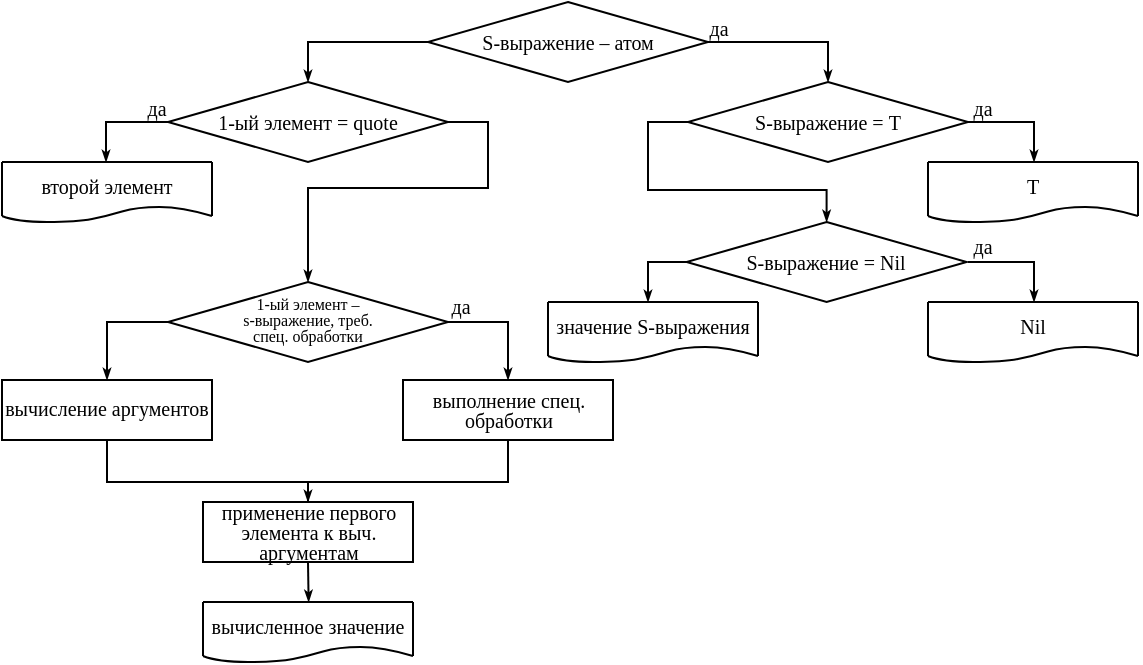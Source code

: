 <mxfile version="16.6.6" type="device"><diagram id="qrK71X8vlIsDIUxWjnve" name="Page-1"><mxGraphModel dx="521" dy="307" grid="1" gridSize="10" guides="1" tooltips="1" connect="1" arrows="1" fold="1" page="1" pageScale="1" pageWidth="827" pageHeight="1169" math="0" shadow="0"><root><mxCell id="0"/><mxCell id="1" parent="0"/><mxCell id="wWUuESskPuFMs6JLX-bS-25" style="edgeStyle=orthogonalEdgeStyle;rounded=0;orthogonalLoop=1;jettySize=auto;html=1;exitX=1;exitY=0.5;exitDx=0;exitDy=0;entryX=0.5;entryY=0;entryDx=0;entryDy=0;fontFamily=Times New Roman;fontSize=10;endArrow=classicThin;endFill=1;elbow=vertical;endSize=3;" edge="1" parent="1" source="Z-_2KSYVGtHWN2BuMTYx-1" target="Z-_2KSYVGtHWN2BuMTYx-3"><mxGeometry relative="1" as="geometry"/></mxCell><mxCell id="wWUuESskPuFMs6JLX-bS-44" value="да" style="edgeLabel;html=1;align=center;verticalAlign=middle;resizable=0;points=[];fontSize=10;fontFamily=Times New Roman;labelBackgroundColor=none;" vertex="1" connectable="0" parent="wWUuESskPuFMs6JLX-bS-25"><mxGeometry x="-0.427" relative="1" as="geometry"><mxPoint x="-18" y="-7" as="offset"/></mxGeometry></mxCell><mxCell id="wWUuESskPuFMs6JLX-bS-65" style="edgeStyle=orthogonalEdgeStyle;rounded=0;orthogonalLoop=1;jettySize=auto;html=1;exitX=0;exitY=0.5;exitDx=0;exitDy=0;entryX=0.5;entryY=0;entryDx=0;entryDy=0;fontFamily=Times New Roman;fontSize=8;endArrow=classicThin;endFill=1;elbow=vertical;jumpSize=5;endSize=3;" edge="1" parent="1" source="Z-_2KSYVGtHWN2BuMTYx-1" target="wWUuESskPuFMs6JLX-bS-38"><mxGeometry relative="1" as="geometry"/></mxCell><mxCell id="Z-_2KSYVGtHWN2BuMTYx-1" value="&lt;p style=&quot;line-height: 1&quot;&gt;S-выражение&amp;nbsp;– атом&lt;/p&gt;" style="shape=stencil(tZTdboQgEIWfhtsGYZu9bmz7HixOK1kEA3S3ffsdAdu1/rQxakx0zuA3B0YgvPS1aIEwakQDhD8TxiqQyitr8BX1OokHmsJrCos+Fr4FGZJ4EU6Jk4aU8cHZM1xVFTJCmRqcCl2WvxD6hGO6m5fSGoMQLOkHmbs8woQy+C39TLBc/msQtchvIIDLJpNK2Ov/sQ+P+4CLnfwOsb37zf1uBx46LvZq3GbgYj2Wl6jM/dy8PAl5fnf2w1STZt6U1tJq6zBMz1iLME7ztTyZVnQbb5To0429wM8sj5P7aRrdE7Qyd4TvEyEj1jB+uTisQKwxIbX1sLCSqI8WM6ozHcTeWQd/tDYdjwtVZwfE0qMKUU2HeRRu);whiteSpace=wrap;html=1;aspect=fixed;fontFamily=Times New Roman;fontSize=10;spacingBottom=0;rounded=0;shadow=0;sketch=0;spacingLeft=20;spacingRight=20;" parent="1" vertex="1"><mxGeometry x="240" y="40" width="140" height="40" as="geometry"/></mxCell><mxCell id="wWUuESskPuFMs6JLX-bS-32" style="edgeStyle=orthogonalEdgeStyle;rounded=0;orthogonalLoop=1;jettySize=auto;html=1;exitX=1;exitY=0.5;exitDx=0;exitDy=0;fontFamily=Times New Roman;fontSize=10;endArrow=classicThin;endFill=1;elbow=vertical;endSize=3;labelBackgroundColor=none;" edge="1" parent="1" source="Z-_2KSYVGtHWN2BuMTYx-3"><mxGeometry relative="1" as="geometry"><mxPoint x="543" y="120" as="targetPoint"/><mxPoint x="513" y="100" as="sourcePoint"/><Array as="points"><mxPoint x="543" y="100"/></Array></mxGeometry></mxCell><mxCell id="wWUuESskPuFMs6JLX-bS-45" value="да" style="edgeLabel;html=1;align=center;verticalAlign=middle;resizable=0;points=[];fontSize=10;fontFamily=Times New Roman;labelBackgroundColor=none;" vertex="1" connectable="0" parent="wWUuESskPuFMs6JLX-bS-32"><mxGeometry x="-0.728" y="-2" relative="1" as="geometry"><mxPoint y="-9" as="offset"/></mxGeometry></mxCell><mxCell id="wWUuESskPuFMs6JLX-bS-35" style="edgeStyle=orthogonalEdgeStyle;rounded=0;orthogonalLoop=1;jettySize=auto;html=1;exitX=0;exitY=0.5;exitDx=0;exitDy=0;entryX=0.5;entryY=0;entryDx=0;entryDy=0;fontFamily=Times New Roman;fontSize=10;endArrow=classicThin;endFill=1;elbow=vertical;endSize=3;" edge="1" parent="1" source="Z-_2KSYVGtHWN2BuMTYx-3" target="wWUuESskPuFMs6JLX-bS-12"><mxGeometry relative="1" as="geometry"><mxPoint x="370" y="104" as="sourcePoint"/><mxPoint x="439.31" y="154" as="targetPoint"/><Array as="points"><mxPoint x="350" y="100"/><mxPoint x="350" y="134"/><mxPoint x="439" y="134"/></Array></mxGeometry></mxCell><mxCell id="Z-_2KSYVGtHWN2BuMTYx-3" value="&lt;p style=&quot;line-height: 1&quot;&gt;S-выражение = T&lt;/p&gt;" style="shape=stencil(tZTdboQgEIWfhtsGYZu9bmz7HixOK1kEA3S3ffsdAdu1/rQxakx0zuA3B0YgvPS1aIEwakQDhD8TxiqQyitr8BX1OokHmsJrCos+Fr4FGZJ4EU6Jk4aU8cHZM1xVFTJCmRqcCl2WvxD6hGO6m5fSGoMQLOkHmbs8woQy+C39TLBc/msQtchvIIDLJpNK2Ov/sQ+P+4CLnfwOsb37zf1uBx46LvZq3GbgYj2Wl6jM/dy8PAl5fnf2w1STZt6U1tJq6zBMz1iLME7ztTyZVnQbb5To0429wM8sj5P7aRrdE7Qyd4TvEyEj1jB+uTisQKwxIbX1sLCSqI8WM6ozHcTeWQd/tDYdjwtVZwfE0qMKUU2HeRRu);whiteSpace=wrap;html=1;aspect=fixed;fontFamily=Times New Roman;fontSize=10;spacingBottom=0;rounded=0;shadow=0;sketch=0;spacingLeft=20;spacingRight=20;" parent="1" vertex="1"><mxGeometry x="370" y="80" width="140" height="40" as="geometry"/></mxCell><mxCell id="wWUuESskPuFMs6JLX-bS-8" value="T" style="group;aspect=fixed;fontFamily=Times New Roman;fontSize=10;" vertex="1" connectable="0" parent="1"><mxGeometry x="490" y="120" width="105" height="30" as="geometry"/></mxCell><mxCell id="wWUuESskPuFMs6JLX-bS-1" value="" style="endArrow=none;html=1;rounded=0;" edge="1" parent="wWUuESskPuFMs6JLX-bS-8"><mxGeometry width="50" height="50" relative="1" as="geometry"><mxPoint as="sourcePoint"/><mxPoint x="105" as="targetPoint"/></mxGeometry></mxCell><mxCell id="wWUuESskPuFMs6JLX-bS-2" value="" style="endArrow=none;html=1;rounded=0;" edge="1" parent="wWUuESskPuFMs6JLX-bS-8"><mxGeometry width="50" height="50" relative="1" as="geometry"><mxPoint y="27" as="sourcePoint"/><mxPoint as="targetPoint"/></mxGeometry></mxCell><mxCell id="wWUuESskPuFMs6JLX-bS-3" value="" style="endArrow=none;html=1;rounded=0;" edge="1" parent="wWUuESskPuFMs6JLX-bS-8"><mxGeometry width="50" height="50" relative="1" as="geometry"><mxPoint x="105" y="27" as="sourcePoint"/><mxPoint x="105" as="targetPoint"/></mxGeometry></mxCell><mxCell id="wWUuESskPuFMs6JLX-bS-6" value="" style="curved=1;endArrow=none;html=1;rounded=0;elbow=vertical;endFill=0;" edge="1" parent="wWUuESskPuFMs6JLX-bS-8"><mxGeometry width="50" height="50" relative="1" as="geometry"><mxPoint y="27" as="sourcePoint"/><mxPoint x="105" y="27" as="targetPoint"/><Array as="points"><mxPoint x="7.5" y="30"/><mxPoint x="37.5" y="30"/><mxPoint x="52.5" y="27"/><mxPoint x="67.5" y="22.5"/><mxPoint x="90" y="22.5"/></Array></mxGeometry></mxCell><mxCell id="wWUuESskPuFMs6JLX-bS-12" value="&lt;p style=&quot;line-height: 1&quot;&gt;S-выражение = Nil&lt;/p&gt;" style="shape=stencil(tZTdboQgEIWfhtsGYZu9bmz7HixOK1kEA3S3ffsdAdu1/rQxakx0zuA3B0YgvPS1aIEwakQDhD8TxiqQyitr8BX1OokHmsJrCos+Fr4FGZJ4EU6Jk4aU8cHZM1xVFTJCmRqcCl2WvxD6hGO6m5fSGoMQLOkHmbs8woQy+C39TLBc/msQtchvIIDLJpNK2Ov/sQ+P+4CLnfwOsb37zf1uBx46LvZq3GbgYj2Wl6jM/dy8PAl5fnf2w1STZt6U1tJq6zBMz1iLME7ztTyZVnQbb5To0429wM8sj5P7aRrdE7Qyd4TvEyEj1jB+uTisQKwxIbX1sLCSqI8WM6ozHcTeWQd/tDYdjwtVZwfE0qMKUU2HeRRu);whiteSpace=wrap;html=1;aspect=fixed;fontFamily=Times New Roman;fontSize=10;spacingBottom=0;rounded=0;shadow=0;sketch=0;spacingLeft=20;spacingRight=20;" vertex="1" parent="1"><mxGeometry x="369.31" y="150" width="140" height="40" as="geometry"/></mxCell><mxCell id="wWUuESskPuFMs6JLX-bS-13" value="Nil" style="group;aspect=fixed;fontFamily=Times New Roman;fontSize=10;" vertex="1" connectable="0" parent="1"><mxGeometry x="490" y="190" width="105" height="30" as="geometry"/></mxCell><mxCell id="wWUuESskPuFMs6JLX-bS-14" value="" style="endArrow=none;html=1;rounded=0;" edge="1" parent="wWUuESskPuFMs6JLX-bS-13"><mxGeometry width="50" height="50" relative="1" as="geometry"><mxPoint as="sourcePoint"/><mxPoint x="105" as="targetPoint"/></mxGeometry></mxCell><mxCell id="wWUuESskPuFMs6JLX-bS-15" value="" style="endArrow=none;html=1;rounded=0;" edge="1" parent="wWUuESskPuFMs6JLX-bS-13"><mxGeometry width="50" height="50" relative="1" as="geometry"><mxPoint y="27" as="sourcePoint"/><mxPoint as="targetPoint"/></mxGeometry></mxCell><mxCell id="wWUuESskPuFMs6JLX-bS-16" value="" style="endArrow=none;html=1;rounded=0;" edge="1" parent="wWUuESskPuFMs6JLX-bS-13"><mxGeometry width="50" height="50" relative="1" as="geometry"><mxPoint x="105" y="27" as="sourcePoint"/><mxPoint x="105" as="targetPoint"/></mxGeometry></mxCell><mxCell id="wWUuESskPuFMs6JLX-bS-17" value="" style="curved=1;endArrow=none;html=1;rounded=0;elbow=vertical;endFill=0;" edge="1" parent="wWUuESskPuFMs6JLX-bS-13"><mxGeometry width="50" height="50" relative="1" as="geometry"><mxPoint y="27" as="sourcePoint"/><mxPoint x="105" y="27" as="targetPoint"/><Array as="points"><mxPoint x="7.5" y="30"/><mxPoint x="37.5" y="30"/><mxPoint x="52.5" y="27"/><mxPoint x="67.5" y="22.5"/><mxPoint x="90" y="22.5"/></Array></mxGeometry></mxCell><mxCell id="wWUuESskPuFMs6JLX-bS-18" value="второй элемент" style="group;aspect=fixed;fontFamily=Times New Roman;fontSize=10;" vertex="1" connectable="0" parent="1"><mxGeometry x="27" y="120" width="105" height="30" as="geometry"/></mxCell><mxCell id="wWUuESskPuFMs6JLX-bS-19" value="" style="endArrow=none;html=1;rounded=0;" edge="1" parent="wWUuESskPuFMs6JLX-bS-18"><mxGeometry width="50" height="50" relative="1" as="geometry"><mxPoint as="sourcePoint"/><mxPoint x="105" as="targetPoint"/></mxGeometry></mxCell><mxCell id="wWUuESskPuFMs6JLX-bS-20" value="" style="endArrow=none;html=1;rounded=0;" edge="1" parent="wWUuESskPuFMs6JLX-bS-18"><mxGeometry width="50" height="50" relative="1" as="geometry"><mxPoint y="27" as="sourcePoint"/><mxPoint as="targetPoint"/></mxGeometry></mxCell><mxCell id="wWUuESskPuFMs6JLX-bS-21" value="" style="endArrow=none;html=1;rounded=0;" edge="1" parent="wWUuESskPuFMs6JLX-bS-18"><mxGeometry width="50" height="50" relative="1" as="geometry"><mxPoint x="105" y="27" as="sourcePoint"/><mxPoint x="105" as="targetPoint"/></mxGeometry></mxCell><mxCell id="wWUuESskPuFMs6JLX-bS-22" value="" style="curved=1;endArrow=none;html=1;rounded=0;elbow=vertical;endFill=0;" edge="1" parent="wWUuESskPuFMs6JLX-bS-18"><mxGeometry width="50" height="50" relative="1" as="geometry"><mxPoint y="27" as="sourcePoint"/><mxPoint x="105" y="27" as="targetPoint"/><Array as="points"><mxPoint x="7.5" y="30"/><mxPoint x="37.5" y="30"/><mxPoint x="52.5" y="27"/><mxPoint x="67.5" y="22.5"/><mxPoint x="90" y="22.5"/></Array></mxGeometry></mxCell><mxCell id="wWUuESskPuFMs6JLX-bS-33" style="edgeStyle=orthogonalEdgeStyle;rounded=0;orthogonalLoop=1;jettySize=auto;html=1;fontFamily=Times New Roman;fontSize=10;endArrow=classicThin;endFill=1;elbow=vertical;endSize=3;" edge="1" parent="1"><mxGeometry relative="1" as="geometry"><mxPoint x="543" y="190" as="targetPoint"/><mxPoint x="510" y="170" as="sourcePoint"/><Array as="points"><mxPoint x="543" y="170"/></Array></mxGeometry></mxCell><mxCell id="wWUuESskPuFMs6JLX-bS-34" style="edgeStyle=orthogonalEdgeStyle;rounded=0;orthogonalLoop=1;jettySize=auto;html=1;fontFamily=Times New Roman;fontSize=10;endArrow=classicThin;endFill=1;elbow=vertical;entryX=0;entryY=0.5;entryDx=0;entryDy=0;endSize=3;exitX=0;exitY=0.5;exitDx=0;exitDy=0;" edge="1" parent="1" source="wWUuESskPuFMs6JLX-bS-38"><mxGeometry relative="1" as="geometry"><mxPoint x="79" y="120" as="targetPoint"/><mxPoint x="117" y="100" as="sourcePoint"/><Array as="points"><mxPoint x="79" y="100"/></Array></mxGeometry></mxCell><mxCell id="wWUuESskPuFMs6JLX-bS-72" value="да" style="edgeLabel;html=1;align=center;verticalAlign=middle;resizable=0;points=[];fontSize=10;fontFamily=Times New Roman;fontColor=default;labelBackgroundColor=none;" vertex="1" connectable="0" parent="wWUuESskPuFMs6JLX-bS-34"><mxGeometry x="-0.167" relative="1" as="geometry"><mxPoint x="15" y="-7" as="offset"/></mxGeometry></mxCell><mxCell id="wWUuESskPuFMs6JLX-bS-36" style="edgeStyle=orthogonalEdgeStyle;rounded=0;orthogonalLoop=1;jettySize=auto;html=1;exitX=1;exitY=0.5;exitDx=0;exitDy=0;fontFamily=Times New Roman;fontSize=10;endArrow=classicThin;endFill=1;elbow=vertical;entryX=0.5;entryY=0;entryDx=0;entryDy=0;endSize=3;" edge="1" parent="1" source="wWUuESskPuFMs6JLX-bS-38" target="wWUuESskPuFMs6JLX-bS-55"><mxGeometry relative="1" as="geometry"><mxPoint x="160" y="164.0" as="targetPoint"/><mxPoint x="230" y="104.0" as="sourcePoint"/><Array as="points"><mxPoint x="270" y="100"/><mxPoint x="270" y="133"/><mxPoint x="180" y="133"/></Array></mxGeometry></mxCell><mxCell id="wWUuESskPuFMs6JLX-bS-38" value="&lt;p style=&quot;line-height: 1&quot;&gt;1-ый элемент = quote&lt;/p&gt;" style="shape=stencil(tZTdboQgEIWfhtsGYZu9bmz7HixOK1kEA3S3ffsdAdu1/rQxakx0zuA3B0YgvPS1aIEwakQDhD8TxiqQyitr8BX1OokHmsJrCos+Fr4FGZJ4EU6Jk4aU8cHZM1xVFTJCmRqcCl2WvxD6hGO6m5fSGoMQLOkHmbs8woQy+C39TLBc/msQtchvIIDLJpNK2Ov/sQ+P+4CLnfwOsb37zf1uBx46LvZq3GbgYj2Wl6jM/dy8PAl5fnf2w1STZt6U1tJq6zBMz1iLME7ztTyZVnQbb5To0429wM8sj5P7aRrdE7Qyd4TvEyEj1jB+uTisQKwxIbX1sLCSqI8WM6ozHcTeWQd/tDYdjwtVZwfE0qMKUU2HeRRu);whiteSpace=wrap;html=1;aspect=fixed;fontFamily=Times New Roman;fontSize=10;spacingBottom=0;rounded=0;shadow=0;sketch=0;spacingLeft=20;spacingRight=20;" vertex="1" parent="1"><mxGeometry x="110" y="80" width="140" height="40" as="geometry"/></mxCell><mxCell id="wWUuESskPuFMs6JLX-bS-46" value="да" style="edgeLabel;html=1;align=center;verticalAlign=middle;resizable=0;points=[];fontSize=10;fontFamily=Times New Roman;" vertex="1" connectable="0" parent="1"><mxGeometry x="529" y="98" as="geometry"><mxPoint x="-12" y="64" as="offset"/></mxGeometry></mxCell><mxCell id="wWUuESskPuFMs6JLX-bS-49" value="значение S-выражения" style="group;aspect=fixed;fontFamily=Times New Roman;fontSize=10;" vertex="1" connectable="0" parent="1"><mxGeometry x="300" y="190" width="105" height="30" as="geometry"/></mxCell><mxCell id="wWUuESskPuFMs6JLX-bS-50" value="" style="endArrow=none;html=1;rounded=0;" edge="1" parent="wWUuESskPuFMs6JLX-bS-49"><mxGeometry width="50" height="50" relative="1" as="geometry"><mxPoint as="sourcePoint"/><mxPoint x="105" as="targetPoint"/></mxGeometry></mxCell><mxCell id="wWUuESskPuFMs6JLX-bS-51" value="" style="endArrow=none;html=1;rounded=0;" edge="1" parent="wWUuESskPuFMs6JLX-bS-49"><mxGeometry width="50" height="50" relative="1" as="geometry"><mxPoint y="27" as="sourcePoint"/><mxPoint as="targetPoint"/></mxGeometry></mxCell><mxCell id="wWUuESskPuFMs6JLX-bS-52" value="" style="endArrow=none;html=1;rounded=0;" edge="1" parent="wWUuESskPuFMs6JLX-bS-49"><mxGeometry width="50" height="50" relative="1" as="geometry"><mxPoint x="105" y="27" as="sourcePoint"/><mxPoint x="105" as="targetPoint"/></mxGeometry></mxCell><mxCell id="wWUuESskPuFMs6JLX-bS-53" value="" style="curved=1;endArrow=none;html=1;rounded=0;elbow=vertical;endFill=0;" edge="1" parent="wWUuESskPuFMs6JLX-bS-49"><mxGeometry width="50" height="50" relative="1" as="geometry"><mxPoint y="27" as="sourcePoint"/><mxPoint x="105" y="27" as="targetPoint"/><Array as="points"><mxPoint x="7.5" y="30"/><mxPoint x="37.5" y="30"/><mxPoint x="52.5" y="27"/><mxPoint x="67.5" y="22.5"/><mxPoint x="90" y="22.5"/></Array></mxGeometry></mxCell><mxCell id="wWUuESskPuFMs6JLX-bS-54" style="edgeStyle=orthogonalEdgeStyle;rounded=0;orthogonalLoop=1;jettySize=auto;html=1;fontFamily=Times New Roman;fontSize=10;endArrow=classicThin;endFill=1;elbow=vertical;entryX=0;entryY=0.5;entryDx=0;entryDy=0;endSize=3;exitX=0;exitY=0.5;exitDx=0;exitDy=0;" edge="1" parent="1" source="wWUuESskPuFMs6JLX-bS-12"><mxGeometry relative="1" as="geometry"><mxPoint x="350" y="190" as="targetPoint"/><mxPoint x="367" y="170.0" as="sourcePoint"/><Array as="points"><mxPoint x="350" y="170"/><mxPoint x="350" y="190"/></Array></mxGeometry></mxCell><mxCell id="wWUuESskPuFMs6JLX-bS-59" style="edgeStyle=orthogonalEdgeStyle;rounded=0;orthogonalLoop=1;jettySize=auto;html=1;exitX=0;exitY=0.5;exitDx=0;exitDy=0;fontFamily=Times New Roman;fontSize=10;endArrow=classicThin;endFill=1;elbow=vertical;endSize=3;" edge="1" parent="1" source="wWUuESskPuFMs6JLX-bS-55" target="wWUuESskPuFMs6JLX-bS-56"><mxGeometry relative="1" as="geometry"/></mxCell><mxCell id="wWUuESskPuFMs6JLX-bS-60" style="edgeStyle=orthogonalEdgeStyle;rounded=0;orthogonalLoop=1;jettySize=auto;html=1;exitX=1;exitY=0.5;exitDx=0;exitDy=0;entryX=0.5;entryY=0;entryDx=0;entryDy=0;fontFamily=Times New Roman;fontSize=10;endArrow=classicThin;endFill=1;elbow=vertical;endSize=3;" edge="1" parent="1" source="wWUuESskPuFMs6JLX-bS-55" target="wWUuESskPuFMs6JLX-bS-57"><mxGeometry relative="1" as="geometry"/></mxCell><mxCell id="wWUuESskPuFMs6JLX-bS-73" value="да" style="edgeLabel;html=1;align=center;verticalAlign=middle;resizable=0;points=[];fontSize=10;fontFamily=Times New Roman;fontColor=default;labelBackgroundColor=none;" vertex="1" connectable="0" parent="wWUuESskPuFMs6JLX-bS-60"><mxGeometry x="-0.208" y="1" relative="1" as="geometry"><mxPoint x="-18" y="-7" as="offset"/></mxGeometry></mxCell><mxCell id="wWUuESskPuFMs6JLX-bS-55" value="&lt;p style=&quot;line-height: 1 ; font-size: 8px&quot;&gt;1-ый элемент&amp;nbsp;–&lt;br&gt;s-выражение, треб.&lt;br&gt;спец. обработки&lt;/p&gt;" style="shape=stencil(tZTdboQgEIWfhtsGYZu9bmz7HixOK1kEA3S3ffsdAdu1/rQxakx0zuA3B0YgvPS1aIEwakQDhD8TxiqQyitr8BX1OokHmsJrCos+Fr4FGZJ4EU6Jk4aU8cHZM1xVFTJCmRqcCl2WvxD6hGO6m5fSGoMQLOkHmbs8woQy+C39TLBc/msQtchvIIDLJpNK2Ov/sQ+P+4CLnfwOsb37zf1uBx46LvZq3GbgYj2Wl6jM/dy8PAl5fnf2w1STZt6U1tJq6zBMz1iLME7ztTyZVnQbb5To0429wM8sj5P7aRrdE7Qyd4TvEyEj1jB+uTisQKwxIbX1sLCSqI8WM6ozHcTeWQd/tDYdjwtVZwfE0qMKUU2HeRRu);whiteSpace=wrap;html=1;aspect=fixed;fontFamily=Times New Roman;fontSize=10;spacingBottom=2;rounded=0;shadow=0;sketch=0;spacingLeft=20;spacingRight=20;" vertex="1" parent="1"><mxGeometry x="110" y="180" width="140" height="40" as="geometry"/></mxCell><mxCell id="wWUuESskPuFMs6JLX-bS-64" style="edgeStyle=orthogonalEdgeStyle;rounded=0;orthogonalLoop=1;jettySize=auto;html=1;exitX=0.5;exitY=1;exitDx=0;exitDy=0;entryX=0.5;entryY=0;entryDx=0;entryDy=0;fontFamily=Times New Roman;fontSize=8;endArrow=none;endFill=0;elbow=vertical;" edge="1" parent="1" source="wWUuESskPuFMs6JLX-bS-56" target="wWUuESskPuFMs6JLX-bS-61"><mxGeometry relative="1" as="geometry"><Array as="points"><mxPoint x="79" y="280"/><mxPoint x="180" y="280"/></Array></mxGeometry></mxCell><mxCell id="wWUuESskPuFMs6JLX-bS-56" value="&lt;p style=&quot;line-height: 1&quot;&gt;вычисление аргументов&lt;/p&gt;" style="shape=stencil(tVTRboMwDPyavFYh2T5gYtt/pKlXotIkcrJ1/fuaGKQiBq0mQEjgu3B3Bhyh69SYCEJJb84g9LtQKmKwkBLdEdww9iK5vHBZDbVJEWxm8MegM/sWmEkZwwku7pB7CecbQJc7Vn8I+UZrulPXNnhPIi74NGLueBIzztOz8pfFevvrqIqkf4YM2IdkVKjP52V3r9sIVxvlHcsO6VfPu57wOHG11YdbTbj6v6yuCZn7uXW9N/Z0xPDtD3+G+XJta0MbkEq+Fi+htOyP5Wai6QZvQgw0dmO7PE4PRn/OmPCJd0FnGqZWA8KDN8G7yYLr7IJiPXEoKG99BbgB);whiteSpace=wrap;html=1;aspect=fixed;fontFamily=Times New Roman;fontSize=10;spacingBottom=2;strokeWidth=1;" vertex="1" parent="1"><mxGeometry x="27" y="229" width="105" height="30" as="geometry"/></mxCell><mxCell id="wWUuESskPuFMs6JLX-bS-63" style="edgeStyle=orthogonalEdgeStyle;rounded=0;orthogonalLoop=1;jettySize=auto;html=1;exitX=0.5;exitY=1;exitDx=0;exitDy=0;fontFamily=Times New Roman;fontSize=10;endArrow=classicThin;endFill=1;elbow=vertical;entryX=0.5;entryY=0;entryDx=0;entryDy=0;endSize=3;" edge="1" parent="1" target="wWUuESskPuFMs6JLX-bS-61"><mxGeometry relative="1" as="geometry"><mxPoint x="180" y="280" as="targetPoint"/><mxPoint x="280" y="259" as="sourcePoint"/><Array as="points"><mxPoint x="280" y="280"/><mxPoint x="180" y="280"/></Array></mxGeometry></mxCell><mxCell id="wWUuESskPuFMs6JLX-bS-57" value="&lt;p style=&quot;line-height: 1&quot;&gt;выполнение спец.&lt;br&gt;обработки&lt;/p&gt;" style="shape=stencil(tVTRboMwDPyavFYh2T5gYtt/pKlXotIkcrJ1/fuaGKQiBq0mQEjgu3B3Bhyh69SYCEJJb84g9LtQKmKwkBLdEdww9iK5vHBZDbVJEWxm8MegM/sWmEkZwwku7pB7CecbQJc7Vn8I+UZrulPXNnhPIi74NGLueBIzztOz8pfFevvrqIqkf4YM2IdkVKjP52V3r9sIVxvlHcsO6VfPu57wOHG11YdbTbj6v6yuCZn7uXW9N/Z0xPDtD3+G+XJta0MbkEq+Fi+htOyP5Wai6QZvQgw0dmO7PE4PRn/OmPCJd0FnGqZWA8KDN8G7yYLr7IJiPXEoKG99BbgB);whiteSpace=wrap;html=1;aspect=fixed;fontFamily=Times New Roman;fontSize=10;spacingBottom=1;strokeWidth=1;" vertex="1" parent="1"><mxGeometry x="227.5" y="229" width="105" height="30" as="geometry"/></mxCell><mxCell id="wWUuESskPuFMs6JLX-bS-71" style="edgeStyle=orthogonalEdgeStyle;rounded=0;orthogonalLoop=1;jettySize=auto;html=1;exitX=0.5;exitY=1;exitDx=0;exitDy=0;fontFamily=Times New Roman;fontSize=10;endArrow=classicThin;endFill=1;elbow=vertical;endSize=3;" edge="1" parent="1" source="wWUuESskPuFMs6JLX-bS-61"><mxGeometry relative="1" as="geometry"><mxPoint x="180.31" y="340" as="targetPoint"/></mxGeometry></mxCell><mxCell id="wWUuESskPuFMs6JLX-bS-61" value="&lt;p style=&quot;line-height: 1&quot;&gt;применение первого элемента к выч. аргументам&lt;/p&gt;" style="shape=stencil(tVTRboMwDPyavFYh2T5gYtt/pKlXotIkcrJ1/fuaGKQiBq0mQEjgu3B3Bhyh69SYCEJJb84g9LtQKmKwkBLdEdww9iK5vHBZDbVJEWxm8MegM/sWmEkZwwku7pB7CecbQJc7Vn8I+UZrulPXNnhPIi74NGLueBIzztOz8pfFevvrqIqkf4YM2IdkVKjP52V3r9sIVxvlHcsO6VfPu57wOHG11YdbTbj6v6yuCZn7uXW9N/Z0xPDtD3+G+XJta0MbkEq+Fi+htOyP5Wai6QZvQgw0dmO7PE4PRn/OmPCJd0FnGqZWA8KDN8G7yYLr7IJiPXEoKG99BbgB);whiteSpace=wrap;html=1;aspect=fixed;fontFamily=Times New Roman;fontSize=10;spacingBottom=0;strokeWidth=1;" vertex="1" parent="1"><mxGeometry x="127.5" y="290" width="105" height="30" as="geometry"/></mxCell><mxCell id="wWUuESskPuFMs6JLX-bS-66" value="вычисленное значение" style="group;aspect=fixed;fontFamily=Times New Roman;fontSize=10;" vertex="1" connectable="0" parent="1"><mxGeometry x="127.5" y="340" width="105" height="30" as="geometry"/></mxCell><mxCell id="wWUuESskPuFMs6JLX-bS-67" value="" style="endArrow=none;html=1;rounded=0;" edge="1" parent="wWUuESskPuFMs6JLX-bS-66"><mxGeometry width="50" height="50" relative="1" as="geometry"><mxPoint as="sourcePoint"/><mxPoint x="105" as="targetPoint"/></mxGeometry></mxCell><mxCell id="wWUuESskPuFMs6JLX-bS-68" value="" style="endArrow=none;html=1;rounded=0;" edge="1" parent="wWUuESskPuFMs6JLX-bS-66"><mxGeometry width="50" height="50" relative="1" as="geometry"><mxPoint y="27" as="sourcePoint"/><mxPoint as="targetPoint"/></mxGeometry></mxCell><mxCell id="wWUuESskPuFMs6JLX-bS-69" value="" style="endArrow=none;html=1;rounded=0;" edge="1" parent="wWUuESskPuFMs6JLX-bS-66"><mxGeometry width="50" height="50" relative="1" as="geometry"><mxPoint x="105" y="27" as="sourcePoint"/><mxPoint x="105" as="targetPoint"/></mxGeometry></mxCell><mxCell id="wWUuESskPuFMs6JLX-bS-70" value="" style="curved=1;endArrow=none;html=1;rounded=0;elbow=vertical;endFill=0;" edge="1" parent="wWUuESskPuFMs6JLX-bS-66"><mxGeometry width="50" height="50" relative="1" as="geometry"><mxPoint y="27" as="sourcePoint"/><mxPoint x="105" y="27" as="targetPoint"/><Array as="points"><mxPoint x="7.5" y="30"/><mxPoint x="37.5" y="30"/><mxPoint x="52.5" y="27"/><mxPoint x="67.5" y="22.5"/><mxPoint x="90" y="22.5"/></Array></mxGeometry></mxCell></root></mxGraphModel></diagram></mxfile>